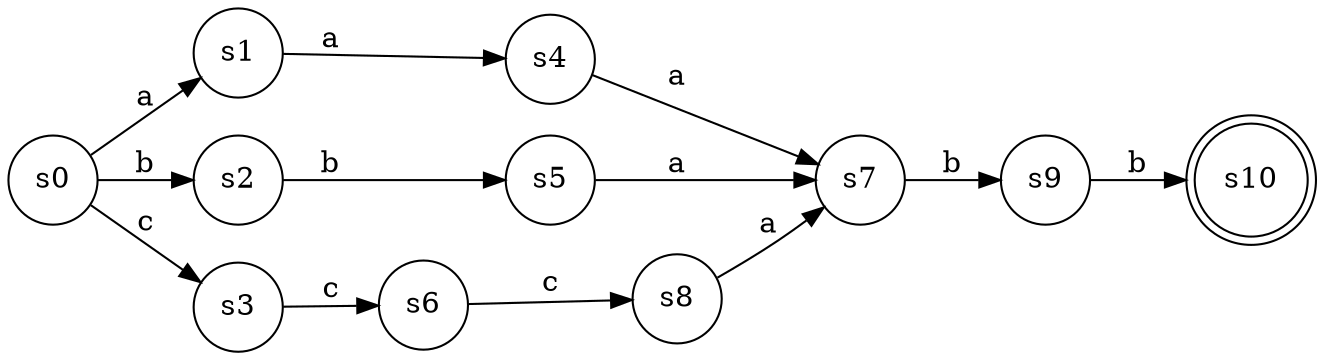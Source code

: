 digraph finite_state_machine {
	rankdir=LR;
	size="18,8"
	node [shape = doublecircle]; s10;
	node [shape = circle];
	s0 -> s1 [ label = "a" ];
	s0 -> s2 [ label = "b" ];
	s0 -> s3 [ label = "c" ];
	s1 -> s4 [ label = "a" ];
	s2 -> s5 [ label = "b" ];
	s3 -> s6 [ label = "c" ];
	s4 -> s7 [ label = "a" ];
	s5 -> s7 [ label = "a" ];
	s6 -> s8 [ label = "c" ];
	s7 -> s9 [ label = "b" ];
	s8 -> s7 [ label = "a" ];
	s9 -> s10 [ label = "b" ];
}
